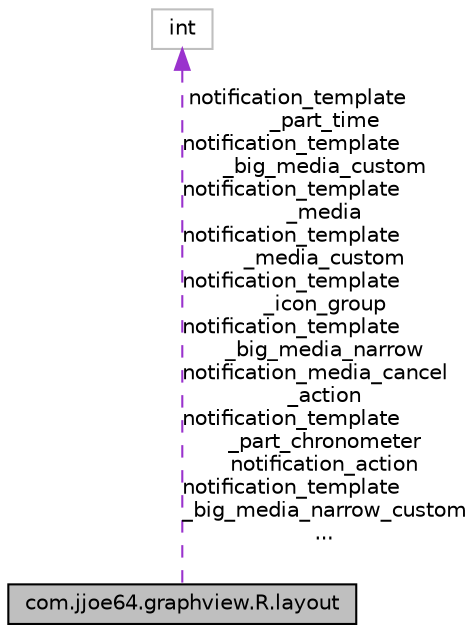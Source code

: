 digraph "com.jjoe64.graphview.R.layout"
{
 // INTERACTIVE_SVG=YES
 // LATEX_PDF_SIZE
  edge [fontname="Helvetica",fontsize="10",labelfontname="Helvetica",labelfontsize="10"];
  node [fontname="Helvetica",fontsize="10",shape=record];
  Node1 [label="com.jjoe64.graphview.R.layout",height=0.2,width=0.4,color="black", fillcolor="grey75", style="filled", fontcolor="black",tooltip=" "];
  Node2 -> Node1 [dir="back",color="darkorchid3",fontsize="10",style="dashed",label=" notification_template\l_part_time\nnotification_template\l_big_media_custom\nnotification_template\l_media\nnotification_template\l_media_custom\nnotification_template\l_icon_group\nnotification_template\l_big_media_narrow\nnotification_media_cancel\l_action\nnotification_template\l_part_chronometer\nnotification_action\nnotification_template\l_big_media_narrow_custom\n..." ,fontname="Helvetica"];
  Node2 [label="int",height=0.2,width=0.4,color="grey75", fillcolor="white", style="filled",tooltip=" "];
}
